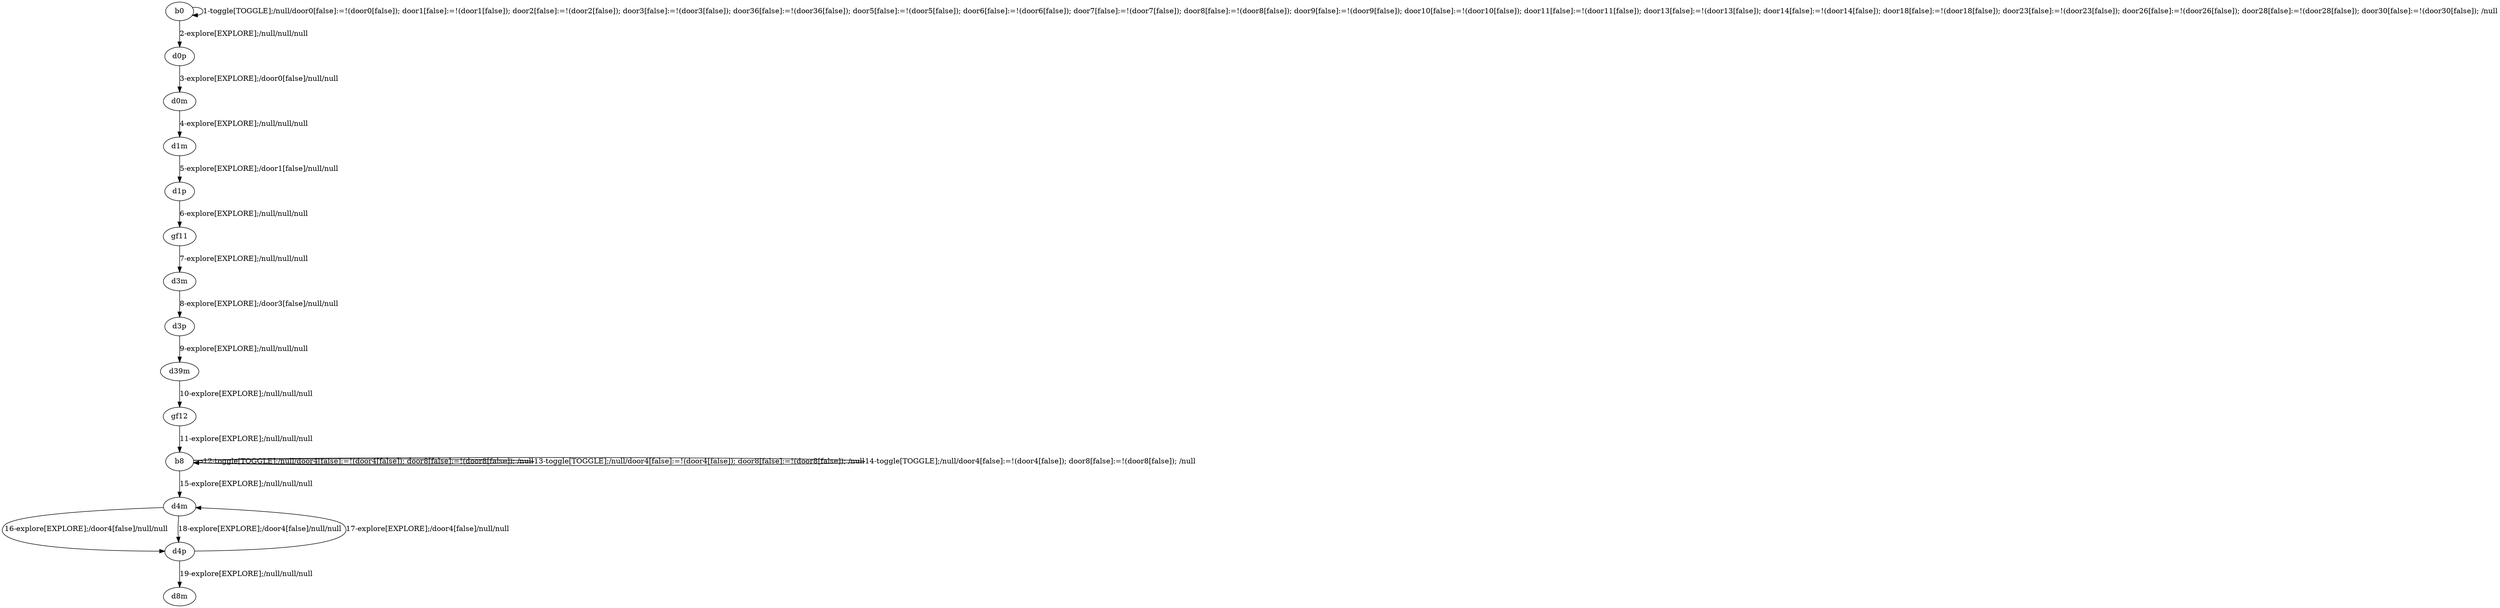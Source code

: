 # Total number of goals covered by this test: 1
# d4p --> d4m

digraph g {
"b0" -> "b0" [label = "1-toggle[TOGGLE];/null/door0[false]:=!(door0[false]); door1[false]:=!(door1[false]); door2[false]:=!(door2[false]); door3[false]:=!(door3[false]); door36[false]:=!(door36[false]); door5[false]:=!(door5[false]); door6[false]:=!(door6[false]); door7[false]:=!(door7[false]); door8[false]:=!(door8[false]); door9[false]:=!(door9[false]); door10[false]:=!(door10[false]); door11[false]:=!(door11[false]); door13[false]:=!(door13[false]); door14[false]:=!(door14[false]); door18[false]:=!(door18[false]); door23[false]:=!(door23[false]); door26[false]:=!(door26[false]); door28[false]:=!(door28[false]); door30[false]:=!(door30[false]); /null"];
"b0" -> "d0p" [label = "2-explore[EXPLORE];/null/null/null"];
"d0p" -> "d0m" [label = "3-explore[EXPLORE];/door0[false]/null/null"];
"d0m" -> "d1m" [label = "4-explore[EXPLORE];/null/null/null"];
"d1m" -> "d1p" [label = "5-explore[EXPLORE];/door1[false]/null/null"];
"d1p" -> "gf11" [label = "6-explore[EXPLORE];/null/null/null"];
"gf11" -> "d3m" [label = "7-explore[EXPLORE];/null/null/null"];
"d3m" -> "d3p" [label = "8-explore[EXPLORE];/door3[false]/null/null"];
"d3p" -> "d39m" [label = "9-explore[EXPLORE];/null/null/null"];
"d39m" -> "gf12" [label = "10-explore[EXPLORE];/null/null/null"];
"gf12" -> "b8" [label = "11-explore[EXPLORE];/null/null/null"];
"b8" -> "b8" [label = "12-toggle[TOGGLE];/null/door4[false]:=!(door4[false]); door8[false]:=!(door8[false]); /null"];
"b8" -> "b8" [label = "13-toggle[TOGGLE];/null/door4[false]:=!(door4[false]); door8[false]:=!(door8[false]); /null"];
"b8" -> "b8" [label = "14-toggle[TOGGLE];/null/door4[false]:=!(door4[false]); door8[false]:=!(door8[false]); /null"];
"b8" -> "d4m" [label = "15-explore[EXPLORE];/null/null/null"];
"d4m" -> "d4p" [label = "16-explore[EXPLORE];/door4[false]/null/null"];
"d4p" -> "d4m" [label = "17-explore[EXPLORE];/door4[false]/null/null"];
"d4m" -> "d4p" [label = "18-explore[EXPLORE];/door4[false]/null/null"];
"d4p" -> "d8m" [label = "19-explore[EXPLORE];/null/null/null"];
}